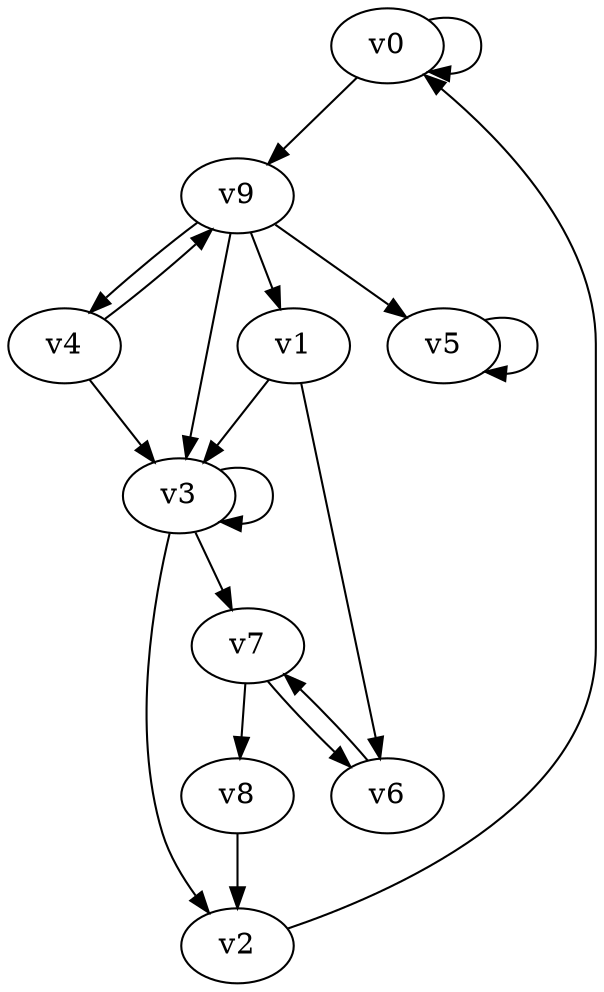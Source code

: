 // Benchmark game 5 - 10 vertices
// time_bound: 10
// targets: v4
digraph G {
    v0 [name="v0", player=1];
    v1 [name="v1", player=1];
    v2 [name="v2", player=1];
    v3 [name="v3", player=1];
    v4 [name="v4", player=1, target=1];
    v5 [name="v5", player=0];
    v6 [name="v6", player=0];
    v7 [name="v7", player=1];
    v8 [name="v8", player=1];
    v9 [name="v9", player=0];

    v0 -> v9;
    v1 -> v6;
    v2 -> v0;
    v3 -> v3;
    v4 -> v9;
    v5 -> v5;
    v6 -> v7;
    v7 -> v8;
    v8 -> v2;
    v9 -> v4;
    v9 -> v5;
    v1 -> v3;
    v4 -> v3;
    v3 -> v2;
    v0 -> v0;
    v3 -> v7;
    v9 -> v1;
    v7 -> v6;
    v9 -> v3;
}
